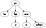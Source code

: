 digraph G {
    size="0.3,0.3";
    ratio=auto;
    //fixedsize=true;
    graph [layout=dot rankdir=TB];
    gs -> {lm acc mm};
    acc -> cl;
    mm -> {ts match};
}

